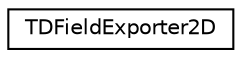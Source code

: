 digraph "Graphical Class Hierarchy"
{
 // LATEX_PDF_SIZE
  edge [fontname="Helvetica",fontsize="10",labelfontname="Helvetica",labelfontsize="10"];
  node [fontname="Helvetica",fontsize="10",shape=record];
  rankdir="LR";
  Node0 [label="TDFieldExporter2D",height=0.2,width=0.4,color="black", fillcolor="white", style="filled",URL="$classTDFieldExporter2D.html",tooltip=" "];
}
